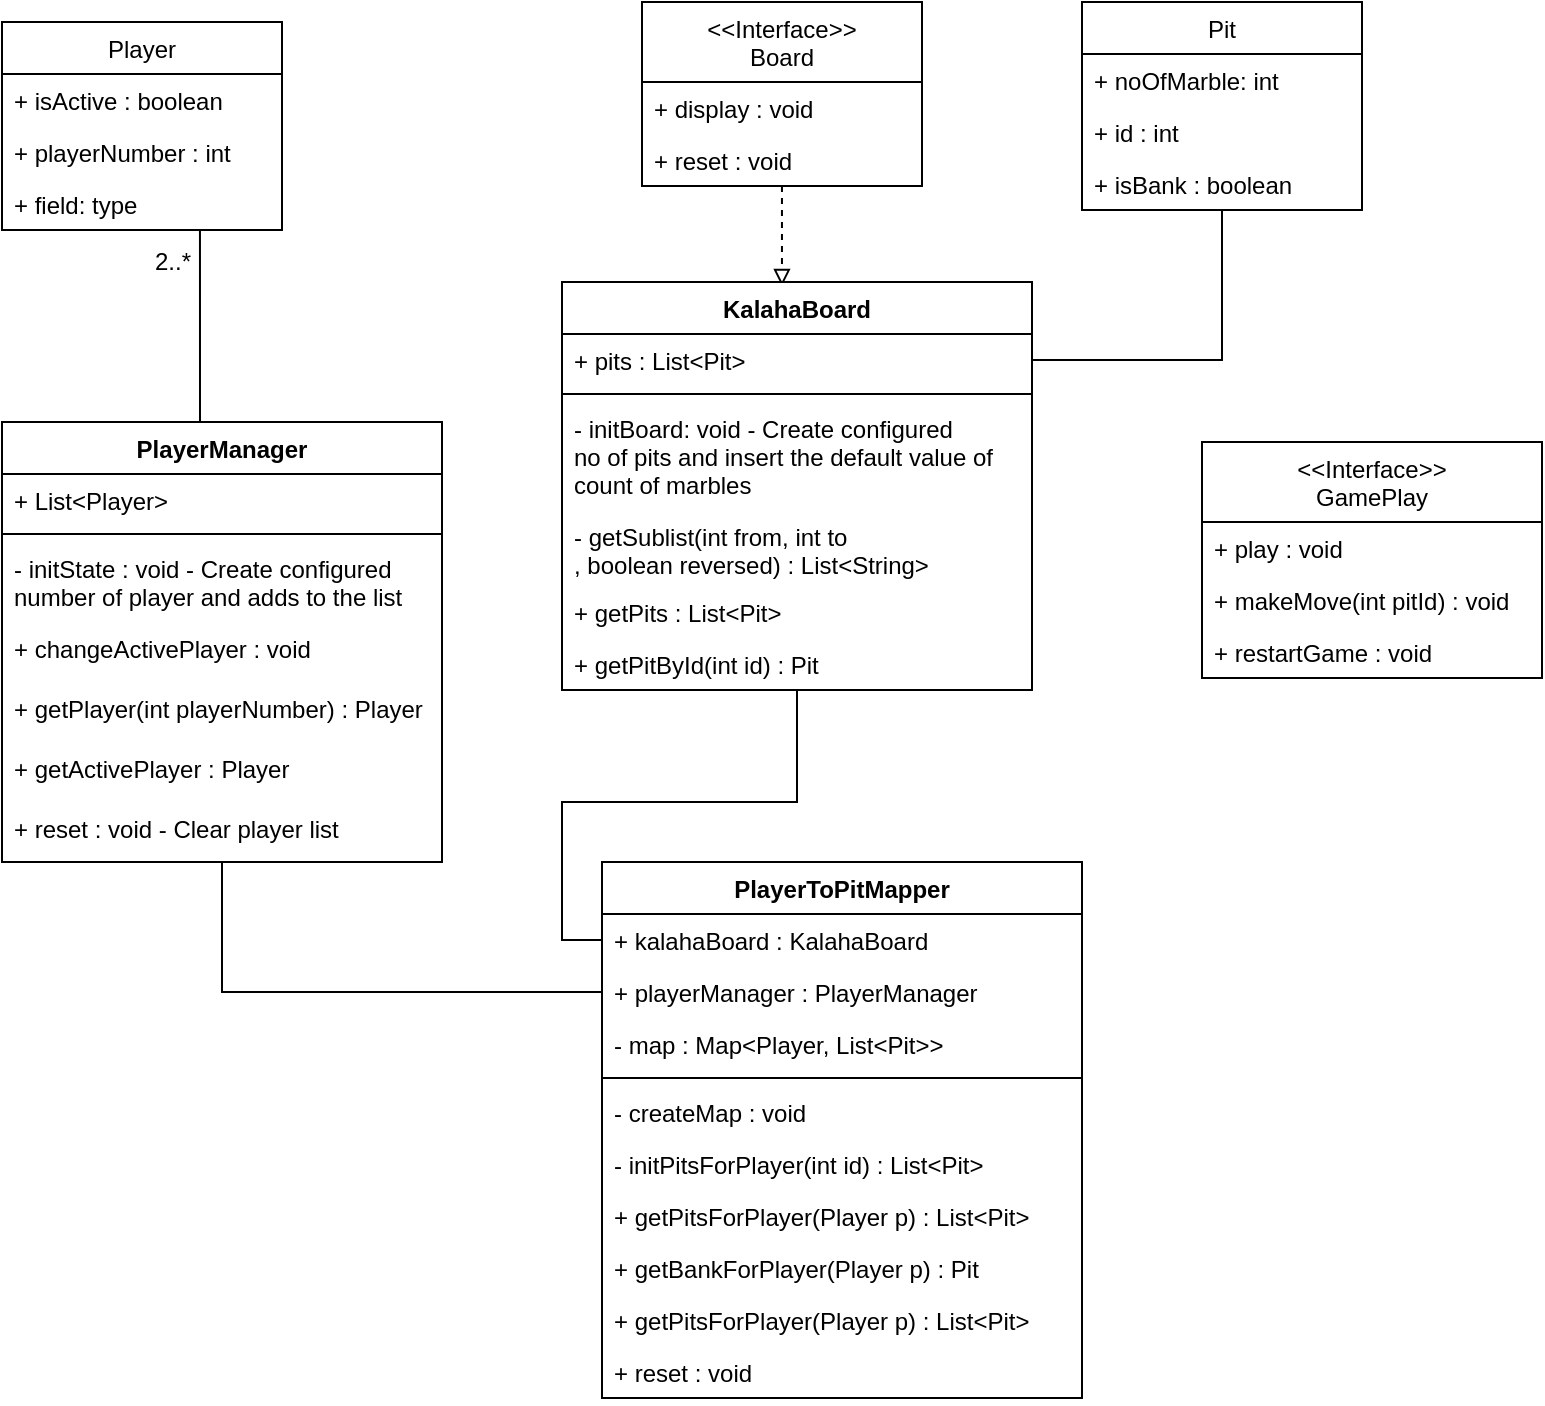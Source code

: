 <mxfile version="14.1.3" type="github">
  <diagram id="1z8tBnPE8HUcG6SX-IKS" name="Page-1">
    <mxGraphModel dx="946" dy="540" grid="1" gridSize="10" guides="1" tooltips="1" connect="1" arrows="1" fold="1" page="1" pageScale="1" pageWidth="850" pageHeight="1100" math="0" shadow="0">
      <root>
        <mxCell id="0" />
        <mxCell id="1" parent="0" />
        <mxCell id="aZ0oGPoDtUR175sm9fd1-1" value="Pit" style="swimlane;fontStyle=0;childLayout=stackLayout;horizontal=1;startSize=26;fillColor=none;horizontalStack=0;resizeParent=1;resizeParentMax=0;resizeLast=0;collapsible=1;marginBottom=0;" parent="1" vertex="1">
          <mxGeometry x="560" y="40" width="140" height="104" as="geometry" />
        </mxCell>
        <mxCell id="aZ0oGPoDtUR175sm9fd1-2" value="+ noOfMarble: int" style="text;strokeColor=none;fillColor=none;align=left;verticalAlign=top;spacingLeft=4;spacingRight=4;overflow=hidden;rotatable=0;points=[[0,0.5],[1,0.5]];portConstraint=eastwest;" parent="aZ0oGPoDtUR175sm9fd1-1" vertex="1">
          <mxGeometry y="26" width="140" height="26" as="geometry" />
        </mxCell>
        <mxCell id="aZ0oGPoDtUR175sm9fd1-3" value="+ id : int" style="text;strokeColor=none;fillColor=none;align=left;verticalAlign=top;spacingLeft=4;spacingRight=4;overflow=hidden;rotatable=0;points=[[0,0.5],[1,0.5]];portConstraint=eastwest;" parent="aZ0oGPoDtUR175sm9fd1-1" vertex="1">
          <mxGeometry y="52" width="140" height="26" as="geometry" />
        </mxCell>
        <mxCell id="aZ0oGPoDtUR175sm9fd1-4" value="+ isBank : boolean" style="text;strokeColor=none;fillColor=none;align=left;verticalAlign=top;spacingLeft=4;spacingRight=4;overflow=hidden;rotatable=0;points=[[0,0.5],[1,0.5]];portConstraint=eastwest;" parent="aZ0oGPoDtUR175sm9fd1-1" vertex="1">
          <mxGeometry y="78" width="140" height="26" as="geometry" />
        </mxCell>
        <mxCell id="aZ0oGPoDtUR175sm9fd1-5" value="Player" style="swimlane;fontStyle=0;childLayout=stackLayout;horizontal=1;startSize=26;fillColor=none;horizontalStack=0;resizeParent=1;resizeParentMax=0;resizeLast=0;collapsible=1;marginBottom=0;" parent="1" vertex="1">
          <mxGeometry x="20" y="50" width="140" height="104" as="geometry" />
        </mxCell>
        <mxCell id="aZ0oGPoDtUR175sm9fd1-6" value="+ isActive : boolean" style="text;strokeColor=none;fillColor=none;align=left;verticalAlign=top;spacingLeft=4;spacingRight=4;overflow=hidden;rotatable=0;points=[[0,0.5],[1,0.5]];portConstraint=eastwest;" parent="aZ0oGPoDtUR175sm9fd1-5" vertex="1">
          <mxGeometry y="26" width="140" height="26" as="geometry" />
        </mxCell>
        <mxCell id="aZ0oGPoDtUR175sm9fd1-7" value="+ playerNumber : int" style="text;strokeColor=none;fillColor=none;align=left;verticalAlign=top;spacingLeft=4;spacingRight=4;overflow=hidden;rotatable=0;points=[[0,0.5],[1,0.5]];portConstraint=eastwest;" parent="aZ0oGPoDtUR175sm9fd1-5" vertex="1">
          <mxGeometry y="52" width="140" height="26" as="geometry" />
        </mxCell>
        <mxCell id="aZ0oGPoDtUR175sm9fd1-8" value="+ field: type" style="text;strokeColor=none;fillColor=none;align=left;verticalAlign=top;spacingLeft=4;spacingRight=4;overflow=hidden;rotatable=0;points=[[0,0.5],[1,0.5]];portConstraint=eastwest;" parent="aZ0oGPoDtUR175sm9fd1-5" vertex="1">
          <mxGeometry y="78" width="140" height="26" as="geometry" />
        </mxCell>
        <mxCell id="aZ0oGPoDtUR175sm9fd1-17" value="PlayerManager" style="swimlane;fontStyle=1;align=center;verticalAlign=top;childLayout=stackLayout;horizontal=1;startSize=26;horizontalStack=0;resizeParent=1;resizeParentMax=0;resizeLast=0;collapsible=1;marginBottom=0;" parent="1" vertex="1">
          <mxGeometry x="20" y="250" width="220" height="220" as="geometry" />
        </mxCell>
        <mxCell id="aZ0oGPoDtUR175sm9fd1-18" value="+ List&lt;Player&gt;" style="text;strokeColor=none;fillColor=none;align=left;verticalAlign=top;spacingLeft=4;spacingRight=4;overflow=hidden;rotatable=0;points=[[0,0.5],[1,0.5]];portConstraint=eastwest;" parent="aZ0oGPoDtUR175sm9fd1-17" vertex="1">
          <mxGeometry y="26" width="220" height="26" as="geometry" />
        </mxCell>
        <mxCell id="aZ0oGPoDtUR175sm9fd1-19" value="" style="line;strokeWidth=1;fillColor=none;align=left;verticalAlign=middle;spacingTop=-1;spacingLeft=3;spacingRight=3;rotatable=0;labelPosition=right;points=[];portConstraint=eastwest;" parent="aZ0oGPoDtUR175sm9fd1-17" vertex="1">
          <mxGeometry y="52" width="220" height="8" as="geometry" />
        </mxCell>
        <mxCell id="26quY8ARz-pxYzHnNiCL-6" value="- initState : void - Create configured&#xa;number of player and adds to the list" style="text;strokeColor=none;fillColor=none;align=left;verticalAlign=top;spacingLeft=4;spacingRight=4;overflow=hidden;rotatable=0;points=[[0,0.5],[1,0.5]];portConstraint=eastwest;" vertex="1" parent="aZ0oGPoDtUR175sm9fd1-17">
          <mxGeometry y="60" width="220" height="40" as="geometry" />
        </mxCell>
        <mxCell id="aZ0oGPoDtUR175sm9fd1-20" value="+ changeActivePlayer : void&#xa;" style="text;strokeColor=none;fillColor=none;align=left;verticalAlign=top;spacingLeft=4;spacingRight=4;overflow=hidden;rotatable=0;points=[[0,0.5],[1,0.5]];portConstraint=eastwest;rounded=0;" parent="aZ0oGPoDtUR175sm9fd1-17" vertex="1">
          <mxGeometry y="100" width="220" height="30" as="geometry" />
        </mxCell>
        <mxCell id="26quY8ARz-pxYzHnNiCL-9" value="+ getPlayer(int playerNumber) : Player&#xa;" style="text;strokeColor=none;fillColor=none;align=left;verticalAlign=top;spacingLeft=4;spacingRight=4;overflow=hidden;rotatable=0;points=[[0,0.5],[1,0.5]];portConstraint=eastwest;rounded=0;" vertex="1" parent="aZ0oGPoDtUR175sm9fd1-17">
          <mxGeometry y="130" width="220" height="30" as="geometry" />
        </mxCell>
        <mxCell id="26quY8ARz-pxYzHnNiCL-11" value="+ getActivePlayer : Player&#xa;" style="text;strokeColor=none;fillColor=none;align=left;verticalAlign=top;spacingLeft=4;spacingRight=4;overflow=hidden;rotatable=0;points=[[0,0.5],[1,0.5]];portConstraint=eastwest;rounded=0;" vertex="1" parent="aZ0oGPoDtUR175sm9fd1-17">
          <mxGeometry y="160" width="220" height="30" as="geometry" />
        </mxCell>
        <mxCell id="26quY8ARz-pxYzHnNiCL-10" value="+ reset : void - Clear player list" style="text;strokeColor=none;fillColor=none;align=left;verticalAlign=top;spacingLeft=4;spacingRight=4;overflow=hidden;rotatable=0;points=[[0,0.5],[1,0.5]];portConstraint=eastwest;rounded=0;" vertex="1" parent="aZ0oGPoDtUR175sm9fd1-17">
          <mxGeometry y="190" width="220" height="30" as="geometry" />
        </mxCell>
        <mxCell id="26quY8ARz-pxYzHnNiCL-7" value="&lt;br&gt;&lt;br&gt;&lt;br&gt;&lt;br&gt;&lt;br&gt;" style="text;html=1;align=center;verticalAlign=middle;resizable=0;points=[];autosize=1;" vertex="1" parent="1">
          <mxGeometry x="670" y="300" width="20" height="80" as="geometry" />
        </mxCell>
        <mxCell id="26quY8ARz-pxYzHnNiCL-19" value="" style="group" vertex="1" connectable="0" parent="1">
          <mxGeometry x="80" y="160" width="40" height="90" as="geometry" />
        </mxCell>
        <mxCell id="26quY8ARz-pxYzHnNiCL-16" style="edgeStyle=orthogonalEdgeStyle;rounded=0;orthogonalLoop=1;jettySize=auto;html=1;exitX=0.5;exitY=0;exitDx=0;exitDy=0;endArrow=none;endFill=0;entryX=0.707;entryY=1;entryDx=0;entryDy=0;entryPerimeter=0;strokeWidth=1;" edge="1" parent="26quY8ARz-pxYzHnNiCL-19" source="aZ0oGPoDtUR175sm9fd1-17" target="aZ0oGPoDtUR175sm9fd1-8">
          <mxGeometry relative="1" as="geometry">
            <mxPoint x="200" y="10" as="targetPoint" />
            <Array as="points">
              <mxPoint x="10" y="90" />
              <mxPoint y="90" />
            </Array>
          </mxGeometry>
        </mxCell>
        <mxCell id="26quY8ARz-pxYzHnNiCL-17" value="2..*" style="text;html=1;align=center;verticalAlign=middle;resizable=0;points=[];autosize=1;" vertex="1" parent="26quY8ARz-pxYzHnNiCL-19">
          <mxGeometry x="10" width="30" height="20" as="geometry" />
        </mxCell>
        <mxCell id="26quY8ARz-pxYzHnNiCL-20" value="" style="group" vertex="1" connectable="0" parent="1">
          <mxGeometry x="300" y="40" width="280" height="344" as="geometry" />
        </mxCell>
        <mxCell id="26quY8ARz-pxYzHnNiCL-60" style="edgeStyle=orthogonalEdgeStyle;rounded=0;orthogonalLoop=1;jettySize=auto;html=1;entryX=0.468;entryY=0.01;entryDx=0;entryDy=0;entryPerimeter=0;endArrow=block;endFill=0;strokeWidth=1;dashed=1;" edge="1" parent="26quY8ARz-pxYzHnNiCL-20" source="26quY8ARz-pxYzHnNiCL-1" target="26quY8ARz-pxYzHnNiCL-51">
          <mxGeometry relative="1" as="geometry" />
        </mxCell>
        <mxCell id="26quY8ARz-pxYzHnNiCL-1" value="&lt;&lt;Interface&gt;&gt;&#xa;Board" style="swimlane;fontStyle=0;childLayout=stackLayout;horizontal=1;startSize=40;fillColor=none;horizontalStack=0;resizeParent=1;resizeParentMax=0;resizeLast=0;collapsible=1;marginBottom=0;rounded=0;" vertex="1" parent="26quY8ARz-pxYzHnNiCL-20">
          <mxGeometry x="40" width="140" height="92" as="geometry" />
        </mxCell>
        <mxCell id="26quY8ARz-pxYzHnNiCL-2" value="+ display : void" style="text;strokeColor=none;fillColor=none;align=left;verticalAlign=top;spacingLeft=4;spacingRight=4;overflow=hidden;rotatable=0;points=[[0,0.5],[1,0.5]];portConstraint=eastwest;" vertex="1" parent="26quY8ARz-pxYzHnNiCL-1">
          <mxGeometry y="40" width="140" height="26" as="geometry" />
        </mxCell>
        <mxCell id="26quY8ARz-pxYzHnNiCL-3" value="+ reset : void" style="text;strokeColor=none;fillColor=none;align=left;verticalAlign=top;spacingLeft=4;spacingRight=4;overflow=hidden;rotatable=0;points=[[0,0.5],[1,0.5]];portConstraint=eastwest;" vertex="1" parent="26quY8ARz-pxYzHnNiCL-1">
          <mxGeometry y="66" width="140" height="26" as="geometry" />
        </mxCell>
        <mxCell id="26quY8ARz-pxYzHnNiCL-51" value="KalahaBoard" style="swimlane;fontStyle=1;align=center;verticalAlign=top;childLayout=stackLayout;horizontal=1;startSize=26;horizontalStack=0;resizeParent=1;resizeParentMax=0;resizeLast=0;collapsible=1;marginBottom=0;rounded=0;" vertex="1" parent="26quY8ARz-pxYzHnNiCL-20">
          <mxGeometry y="140" width="235" height="204" as="geometry" />
        </mxCell>
        <mxCell id="26quY8ARz-pxYzHnNiCL-52" value="+ pits : List&lt;Pit&gt;" style="text;strokeColor=none;fillColor=none;align=left;verticalAlign=top;spacingLeft=4;spacingRight=4;overflow=hidden;rotatable=0;points=[[0,0.5],[1,0.5]];portConstraint=eastwest;" vertex="1" parent="26quY8ARz-pxYzHnNiCL-51">
          <mxGeometry y="26" width="235" height="26" as="geometry" />
        </mxCell>
        <mxCell id="26quY8ARz-pxYzHnNiCL-53" value="" style="line;strokeWidth=1;fillColor=none;align=left;verticalAlign=middle;spacingTop=-1;spacingLeft=3;spacingRight=3;rotatable=0;labelPosition=right;points=[];portConstraint=eastwest;" vertex="1" parent="26quY8ARz-pxYzHnNiCL-51">
          <mxGeometry y="52" width="235" height="8" as="geometry" />
        </mxCell>
        <mxCell id="26quY8ARz-pxYzHnNiCL-13" value="- initBoard: void - Create configured &#xa;no of pits and insert the default value of&#xa;count of marbles" style="text;strokeColor=none;fillColor=none;align=left;verticalAlign=top;spacingLeft=4;spacingRight=4;overflow=hidden;rotatable=0;points=[[0,0.5],[1,0.5]];portConstraint=eastwest;" vertex="1" parent="26quY8ARz-pxYzHnNiCL-51">
          <mxGeometry y="60" width="235" height="54" as="geometry" />
        </mxCell>
        <mxCell id="26quY8ARz-pxYzHnNiCL-23" value="- getSublist(int from, int to&#xa;, boolean reversed) : List&lt;String&gt;" style="text;strokeColor=none;fillColor=none;align=left;verticalAlign=top;spacingLeft=4;spacingRight=4;overflow=hidden;rotatable=0;points=[[0,0.5],[1,0.5]];portConstraint=eastwest;" vertex="1" parent="26quY8ARz-pxYzHnNiCL-51">
          <mxGeometry y="114" width="235" height="38" as="geometry" />
        </mxCell>
        <mxCell id="26quY8ARz-pxYzHnNiCL-18" value="+ getPits : List&lt;Pit&gt;" style="text;strokeColor=none;fillColor=none;align=left;verticalAlign=top;spacingLeft=4;spacingRight=4;overflow=hidden;rotatable=0;points=[[0,0.5],[1,0.5]];portConstraint=eastwest;" vertex="1" parent="26quY8ARz-pxYzHnNiCL-51">
          <mxGeometry y="152" width="235" height="26" as="geometry" />
        </mxCell>
        <mxCell id="26quY8ARz-pxYzHnNiCL-14" value="+ getPitById(int id) : Pit" style="text;strokeColor=none;fillColor=none;align=left;verticalAlign=top;spacingLeft=4;spacingRight=4;overflow=hidden;rotatable=0;points=[[0,0.5],[1,0.5]];portConstraint=eastwest;" vertex="1" parent="26quY8ARz-pxYzHnNiCL-51">
          <mxGeometry y="178" width="235" height="26" as="geometry" />
        </mxCell>
        <mxCell id="26quY8ARz-pxYzHnNiCL-21" style="edgeStyle=orthogonalEdgeStyle;rounded=0;orthogonalLoop=1;jettySize=auto;html=1;exitX=1;exitY=0.5;exitDx=0;exitDy=0;endArrow=none;endFill=0;strokeWidth=1;" edge="1" parent="1" source="26quY8ARz-pxYzHnNiCL-52" target="aZ0oGPoDtUR175sm9fd1-1">
          <mxGeometry relative="1" as="geometry">
            <mxPoint x="630" y="150" as="targetPoint" />
          </mxGeometry>
        </mxCell>
        <mxCell id="26quY8ARz-pxYzHnNiCL-28" value="PlayerToPitMapper" style="swimlane;fontStyle=1;align=center;verticalAlign=top;childLayout=stackLayout;horizontal=1;startSize=26;horizontalStack=0;resizeParent=1;resizeParentMax=0;resizeLast=0;collapsible=1;marginBottom=0;rounded=0;" vertex="1" parent="1">
          <mxGeometry x="320" y="470" width="240" height="268" as="geometry" />
        </mxCell>
        <mxCell id="26quY8ARz-pxYzHnNiCL-29" value="+ kalahaBoard : KalahaBoard" style="text;strokeColor=none;fillColor=none;align=left;verticalAlign=top;spacingLeft=4;spacingRight=4;overflow=hidden;rotatable=0;points=[[0,0.5],[1,0.5]];portConstraint=eastwest;" vertex="1" parent="26quY8ARz-pxYzHnNiCL-28">
          <mxGeometry y="26" width="240" height="26" as="geometry" />
        </mxCell>
        <mxCell id="26quY8ARz-pxYzHnNiCL-26" value="+ playerManager : PlayerManager" style="text;strokeColor=none;fillColor=none;align=left;verticalAlign=top;spacingLeft=4;spacingRight=4;overflow=hidden;rotatable=0;points=[[0,0.5],[1,0.5]];portConstraint=eastwest;" vertex="1" parent="26quY8ARz-pxYzHnNiCL-28">
          <mxGeometry y="52" width="240" height="26" as="geometry" />
        </mxCell>
        <mxCell id="26quY8ARz-pxYzHnNiCL-27" value="- map : Map&lt;Player, List&lt;Pit&gt;&gt;" style="text;strokeColor=none;fillColor=none;align=left;verticalAlign=top;spacingLeft=4;spacingRight=4;overflow=hidden;rotatable=0;points=[[0,0.5],[1,0.5]];portConstraint=eastwest;" vertex="1" parent="26quY8ARz-pxYzHnNiCL-28">
          <mxGeometry y="78" width="240" height="26" as="geometry" />
        </mxCell>
        <mxCell id="26quY8ARz-pxYzHnNiCL-30" value="" style="line;strokeWidth=1;fillColor=none;align=left;verticalAlign=middle;spacingTop=-1;spacingLeft=3;spacingRight=3;rotatable=0;labelPosition=right;points=[];portConstraint=eastwest;" vertex="1" parent="26quY8ARz-pxYzHnNiCL-28">
          <mxGeometry y="104" width="240" height="8" as="geometry" />
        </mxCell>
        <mxCell id="26quY8ARz-pxYzHnNiCL-31" value="- createMap : void" style="text;strokeColor=none;fillColor=none;align=left;verticalAlign=top;spacingLeft=4;spacingRight=4;overflow=hidden;rotatable=0;points=[[0,0.5],[1,0.5]];portConstraint=eastwest;" vertex="1" parent="26quY8ARz-pxYzHnNiCL-28">
          <mxGeometry y="112" width="240" height="26" as="geometry" />
        </mxCell>
        <mxCell id="26quY8ARz-pxYzHnNiCL-39" value="- initPitsForPlayer(int id) : List&lt;Pit&gt;" style="text;strokeColor=none;fillColor=none;align=left;verticalAlign=top;spacingLeft=4;spacingRight=4;overflow=hidden;rotatable=0;points=[[0,0.5],[1,0.5]];portConstraint=eastwest;" vertex="1" parent="26quY8ARz-pxYzHnNiCL-28">
          <mxGeometry y="138" width="240" height="26" as="geometry" />
        </mxCell>
        <mxCell id="26quY8ARz-pxYzHnNiCL-40" value="+ getPitsForPlayer(Player p) : List&lt;Pit&gt;" style="text;strokeColor=none;fillColor=none;align=left;verticalAlign=top;spacingLeft=4;spacingRight=4;overflow=hidden;rotatable=0;points=[[0,0.5],[1,0.5]];portConstraint=eastwest;" vertex="1" parent="26quY8ARz-pxYzHnNiCL-28">
          <mxGeometry y="164" width="240" height="26" as="geometry" />
        </mxCell>
        <mxCell id="26quY8ARz-pxYzHnNiCL-42" value="+ getBankForPlayer(Player p) : Pit" style="text;strokeColor=none;fillColor=none;align=left;verticalAlign=top;spacingLeft=4;spacingRight=4;overflow=hidden;rotatable=0;points=[[0,0.5],[1,0.5]];portConstraint=eastwest;" vertex="1" parent="26quY8ARz-pxYzHnNiCL-28">
          <mxGeometry y="190" width="240" height="26" as="geometry" />
        </mxCell>
        <mxCell id="26quY8ARz-pxYzHnNiCL-41" value="+ getPitsForPlayer(Player p) : List&lt;Pit&gt;" style="text;strokeColor=none;fillColor=none;align=left;verticalAlign=top;spacingLeft=4;spacingRight=4;overflow=hidden;rotatable=0;points=[[0,0.5],[1,0.5]];portConstraint=eastwest;" vertex="1" parent="26quY8ARz-pxYzHnNiCL-28">
          <mxGeometry y="216" width="240" height="26" as="geometry" />
        </mxCell>
        <mxCell id="26quY8ARz-pxYzHnNiCL-43" value="+ reset : void" style="text;strokeColor=none;fillColor=none;align=left;verticalAlign=top;spacingLeft=4;spacingRight=4;overflow=hidden;rotatable=0;points=[[0,0.5],[1,0.5]];portConstraint=eastwest;" vertex="1" parent="26quY8ARz-pxYzHnNiCL-28">
          <mxGeometry y="242" width="240" height="26" as="geometry" />
        </mxCell>
        <mxCell id="26quY8ARz-pxYzHnNiCL-44" style="edgeStyle=orthogonalEdgeStyle;rounded=0;orthogonalLoop=1;jettySize=auto;html=1;exitX=0;exitY=0.5;exitDx=0;exitDy=0;endArrow=none;endFill=0;strokeWidth=1;" edge="1" parent="1" source="26quY8ARz-pxYzHnNiCL-26" target="aZ0oGPoDtUR175sm9fd1-17">
          <mxGeometry relative="1" as="geometry" />
        </mxCell>
        <mxCell id="26quY8ARz-pxYzHnNiCL-46" style="edgeStyle=orthogonalEdgeStyle;rounded=0;orthogonalLoop=1;jettySize=auto;html=1;endArrow=none;endFill=0;strokeWidth=1;" edge="1" parent="1" source="26quY8ARz-pxYzHnNiCL-29" target="26quY8ARz-pxYzHnNiCL-51">
          <mxGeometry relative="1" as="geometry">
            <mxPoint x="407" y="400" as="targetPoint" />
          </mxGeometry>
        </mxCell>
        <mxCell id="26quY8ARz-pxYzHnNiCL-55" value="&lt;&lt;Interface&gt;&gt;&#xa;GamePlay" style="swimlane;fontStyle=0;childLayout=stackLayout;horizontal=1;startSize=40;fillColor=none;horizontalStack=0;resizeParent=1;resizeParentMax=0;resizeLast=0;collapsible=1;marginBottom=0;rounded=0;" vertex="1" parent="1">
          <mxGeometry x="620" y="260" width="170" height="118" as="geometry" />
        </mxCell>
        <mxCell id="26quY8ARz-pxYzHnNiCL-56" value="+ play : void" style="text;strokeColor=none;fillColor=none;align=left;verticalAlign=top;spacingLeft=4;spacingRight=4;overflow=hidden;rotatable=0;points=[[0,0.5],[1,0.5]];portConstraint=eastwest;" vertex="1" parent="26quY8ARz-pxYzHnNiCL-55">
          <mxGeometry y="40" width="170" height="26" as="geometry" />
        </mxCell>
        <mxCell id="26quY8ARz-pxYzHnNiCL-57" value="+ makeMove(int pitId) : void" style="text;strokeColor=none;fillColor=none;align=left;verticalAlign=top;spacingLeft=4;spacingRight=4;overflow=hidden;rotatable=0;points=[[0,0.5],[1,0.5]];portConstraint=eastwest;" vertex="1" parent="26quY8ARz-pxYzHnNiCL-55">
          <mxGeometry y="66" width="170" height="26" as="geometry" />
        </mxCell>
        <mxCell id="26quY8ARz-pxYzHnNiCL-58" value="+ restartGame : void" style="text;strokeColor=none;fillColor=none;align=left;verticalAlign=top;spacingLeft=4;spacingRight=4;overflow=hidden;rotatable=0;points=[[0,0.5],[1,0.5]];portConstraint=eastwest;" vertex="1" parent="26quY8ARz-pxYzHnNiCL-55">
          <mxGeometry y="92" width="170" height="26" as="geometry" />
        </mxCell>
      </root>
    </mxGraphModel>
  </diagram>
</mxfile>
